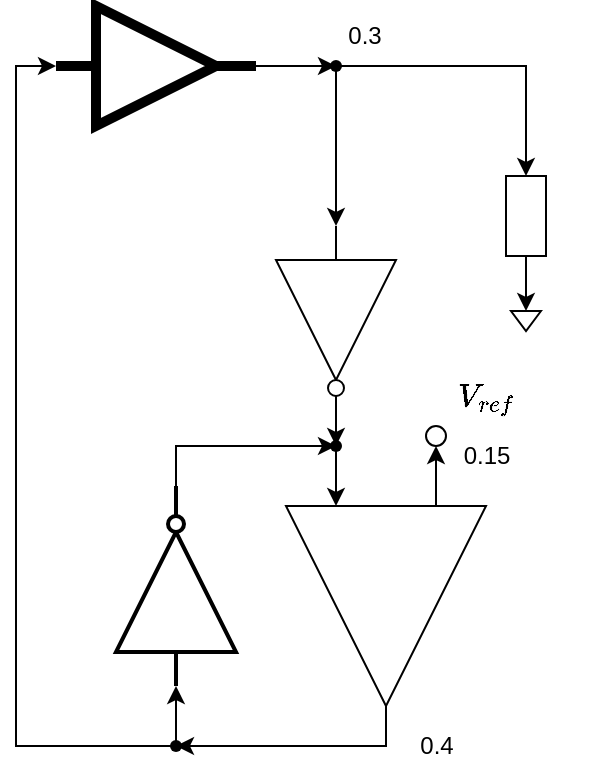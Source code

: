 <mxfile version="24.7.8" pages="2">
  <diagram name="Page-1" id="I0iQrxdnq7cBpMph_ldI">
    <mxGraphModel dx="1434" dy="838" grid="1" gridSize="10" guides="1" tooltips="1" connect="1" arrows="1" fold="1" page="1" pageScale="1" pageWidth="827" pageHeight="1169" math="1" shadow="0">
      <root>
        <mxCell id="0" />
        <mxCell id="1" parent="0" />
        <mxCell id="ogtD8a_fyz2FaRD-qTpf-4" style="edgeStyle=orthogonalEdgeStyle;rounded=0;orthogonalLoop=1;jettySize=auto;html=1;entryX=0;entryY=0.5;entryDx=0;entryDy=0;" edge="1" parent="1" source="ogtD8a_fyz2FaRD-qTpf-5" target="ogtD8a_fyz2FaRD-qTpf-3">
          <mxGeometry relative="1" as="geometry" />
        </mxCell>
        <mxCell id="ogtD8a_fyz2FaRD-qTpf-2" value="" style="verticalLabelPosition=bottom;shadow=0;dashed=0;align=center;html=1;verticalAlign=top;shape=mxgraph.electrical.logic_gates.buffer;fontStyle=0;strokeWidth=5;" vertex="1" parent="1">
          <mxGeometry x="240" y="90" width="100" height="60" as="geometry" />
        </mxCell>
        <mxCell id="ogtD8a_fyz2FaRD-qTpf-28" style="edgeStyle=orthogonalEdgeStyle;rounded=0;orthogonalLoop=1;jettySize=auto;html=1;exitX=1;exitY=0.5;exitDx=0;exitDy=0;entryX=0;entryY=0.5;entryDx=0;entryDy=0;" edge="1" parent="1" source="ogtD8a_fyz2FaRD-qTpf-3" target="ogtD8a_fyz2FaRD-qTpf-27">
          <mxGeometry relative="1" as="geometry" />
        </mxCell>
        <mxCell id="ogtD8a_fyz2FaRD-qTpf-3" value="" style="rounded=0;whiteSpace=wrap;html=1;rotation=90;" vertex="1" parent="1">
          <mxGeometry x="455" y="185" width="40" height="20" as="geometry" />
        </mxCell>
        <mxCell id="ogtD8a_fyz2FaRD-qTpf-6" value="" style="edgeStyle=orthogonalEdgeStyle;rounded=0;orthogonalLoop=1;jettySize=auto;html=1;entryDx=0;entryDy=0;" edge="1" parent="1" source="ogtD8a_fyz2FaRD-qTpf-2" target="ogtD8a_fyz2FaRD-qTpf-5">
          <mxGeometry relative="1" as="geometry">
            <mxPoint x="340" y="120" as="sourcePoint" />
            <mxPoint x="470" y="175" as="targetPoint" />
          </mxGeometry>
        </mxCell>
        <mxCell id="ogtD8a_fyz2FaRD-qTpf-5" value="" style="shape=waypoint;sketch=0;size=6;pointerEvents=1;points=[];fillColor=none;resizable=0;rotatable=0;perimeter=centerPerimeter;snapToPoint=1;" vertex="1" parent="1">
          <mxGeometry x="370" y="110" width="20" height="20" as="geometry" />
        </mxCell>
        <mxCell id="ogtD8a_fyz2FaRD-qTpf-17" style="edgeStyle=orthogonalEdgeStyle;rounded=0;orthogonalLoop=1;jettySize=auto;html=1;exitDx=0;exitDy=0;exitPerimeter=0;entryX=0;entryY=0.75;entryDx=0;entryDy=0;" edge="1" parent="1" source="ogtD8a_fyz2FaRD-qTpf-18" target="ogtD8a_fyz2FaRD-qTpf-16">
          <mxGeometry relative="1" as="geometry" />
        </mxCell>
        <mxCell id="ogtD8a_fyz2FaRD-qTpf-7" value="" style="verticalLabelPosition=bottom;shadow=0;dashed=0;align=center;html=1;verticalAlign=top;shape=mxgraph.electrical.logic_gates.inverter_2;rotation=90;" vertex="1" parent="1">
          <mxGeometry x="330" y="220" width="100" height="60" as="geometry" />
        </mxCell>
        <mxCell id="ogtD8a_fyz2FaRD-qTpf-8" style="edgeStyle=orthogonalEdgeStyle;rounded=0;orthogonalLoop=1;jettySize=auto;html=1;entryX=0;entryY=0.5;entryDx=0;entryDy=0;entryPerimeter=0;" edge="1" parent="1" source="ogtD8a_fyz2FaRD-qTpf-5" target="ogtD8a_fyz2FaRD-qTpf-7">
          <mxGeometry relative="1" as="geometry" />
        </mxCell>
        <mxCell id="ogtD8a_fyz2FaRD-qTpf-9" value="" style="verticalLabelPosition=bottom;shadow=0;dashed=0;align=center;html=1;verticalAlign=top;shape=mxgraph.electrical.logic_gates.inverter_2;rotation=-90;strokeWidth=2;" vertex="1" parent="1">
          <mxGeometry x="250" y="350" width="100" height="60" as="geometry" />
        </mxCell>
        <mxCell id="ogtD8a_fyz2FaRD-qTpf-26" style="edgeStyle=orthogonalEdgeStyle;rounded=0;orthogonalLoop=1;jettySize=auto;html=1;exitX=0;exitY=0.25;exitDx=0;exitDy=0;" edge="1" parent="1" source="ogtD8a_fyz2FaRD-qTpf-16">
          <mxGeometry relative="1" as="geometry">
            <mxPoint x="430" y="310" as="targetPoint" />
          </mxGeometry>
        </mxCell>
        <mxCell id="ogtD8a_fyz2FaRD-qTpf-16" value="" style="triangle;whiteSpace=wrap;html=1;rotation=90;" vertex="1" parent="1">
          <mxGeometry x="355" y="340" width="100" height="100" as="geometry" />
        </mxCell>
        <mxCell id="ogtD8a_fyz2FaRD-qTpf-19" value="" style="edgeStyle=orthogonalEdgeStyle;rounded=0;orthogonalLoop=1;jettySize=auto;html=1;exitX=1;exitY=0.5;exitDx=0;exitDy=0;exitPerimeter=0;entryDx=0;entryDy=0;" edge="1" parent="1" source="ogtD8a_fyz2FaRD-qTpf-7" target="ogtD8a_fyz2FaRD-qTpf-18">
          <mxGeometry relative="1" as="geometry">
            <mxPoint x="380" y="300" as="sourcePoint" />
            <mxPoint x="380" y="340" as="targetPoint" />
          </mxGeometry>
        </mxCell>
        <mxCell id="ogtD8a_fyz2FaRD-qTpf-18" value="" style="shape=waypoint;sketch=0;size=6;pointerEvents=1;points=[];fillColor=none;resizable=0;rotatable=0;perimeter=centerPerimeter;snapToPoint=1;" vertex="1" parent="1">
          <mxGeometry x="370" y="300" width="20" height="20" as="geometry" />
        </mxCell>
        <mxCell id="ogtD8a_fyz2FaRD-qTpf-20" style="edgeStyle=orthogonalEdgeStyle;rounded=0;orthogonalLoop=1;jettySize=auto;html=1;entryX=0.5;entryY=0.75;entryDx=0;entryDy=0;entryPerimeter=0;exitX=1;exitY=0.5;exitDx=0;exitDy=0;exitPerimeter=0;" edge="1" parent="1" source="ogtD8a_fyz2FaRD-qTpf-9" target="ogtD8a_fyz2FaRD-qTpf-18">
          <mxGeometry relative="1" as="geometry">
            <Array as="points">
              <mxPoint x="300" y="310" />
            </Array>
          </mxGeometry>
        </mxCell>
        <mxCell id="ogtD8a_fyz2FaRD-qTpf-21" style="edgeStyle=orthogonalEdgeStyle;rounded=0;orthogonalLoop=1;jettySize=auto;html=1;exitDx=0;exitDy=0;entryX=0;entryY=0.5;entryDx=0;entryDy=0;entryPerimeter=0;" edge="1" parent="1" source="ogtD8a_fyz2FaRD-qTpf-23" target="ogtD8a_fyz2FaRD-qTpf-9">
          <mxGeometry relative="1" as="geometry" />
        </mxCell>
        <mxCell id="ogtD8a_fyz2FaRD-qTpf-24" value="" style="edgeStyle=orthogonalEdgeStyle;rounded=0;orthogonalLoop=1;jettySize=auto;html=1;exitX=1;exitY=0.5;exitDx=0;exitDy=0;entryDx=0;entryDy=0;entryPerimeter=0;" edge="1" parent="1" source="ogtD8a_fyz2FaRD-qTpf-16" target="ogtD8a_fyz2FaRD-qTpf-23">
          <mxGeometry relative="1" as="geometry">
            <mxPoint x="405" y="440" as="sourcePoint" />
            <mxPoint x="300" y="430" as="targetPoint" />
            <Array as="points">
              <mxPoint x="405" y="460" />
            </Array>
          </mxGeometry>
        </mxCell>
        <mxCell id="ogtD8a_fyz2FaRD-qTpf-23" value="" style="shape=waypoint;sketch=0;size=6;pointerEvents=1;points=[];fillColor=none;resizable=0;rotatable=0;perimeter=centerPerimeter;snapToPoint=1;" vertex="1" parent="1">
          <mxGeometry x="290" y="450" width="20" height="20" as="geometry" />
        </mxCell>
        <mxCell id="ogtD8a_fyz2FaRD-qTpf-25" style="edgeStyle=orthogonalEdgeStyle;rounded=0;orthogonalLoop=1;jettySize=auto;html=1;entryX=0;entryY=0.5;entryDx=0;entryDy=0;entryPerimeter=0;" edge="1" parent="1" source="ogtD8a_fyz2FaRD-qTpf-23" target="ogtD8a_fyz2FaRD-qTpf-2">
          <mxGeometry relative="1" as="geometry">
            <Array as="points">
              <mxPoint x="220" y="460" />
              <mxPoint x="220" y="120" />
            </Array>
          </mxGeometry>
        </mxCell>
        <mxCell id="ogtD8a_fyz2FaRD-qTpf-27" value="" style="triangle;whiteSpace=wrap;html=1;rotation=90;" vertex="1" parent="1">
          <mxGeometry x="470" y="240" width="10" height="15" as="geometry" />
        </mxCell>
        <mxCell id="ogtD8a_fyz2FaRD-qTpf-29" value="" style="ellipse;whiteSpace=wrap;html=1;" vertex="1" parent="1">
          <mxGeometry x="425" y="300" width="10" height="10" as="geometry" />
        </mxCell>
        <mxCell id="ogtD8a_fyz2FaRD-qTpf-30" value="$$V_{ref}$$" style="text;html=1;align=center;verticalAlign=middle;resizable=0;points=[];autosize=1;strokeColor=none;fillColor=none;connectable=0;allowArrows=0;fontFamily=Times New Roman;fontSize=16;" vertex="1" parent="1">
          <mxGeometry x="400" y="270" width="110" height="30" as="geometry" />
        </mxCell>
        <mxCell id="ogtD8a_fyz2FaRD-qTpf-31" value="0.3" style="text;html=1;align=center;verticalAlign=middle;resizable=0;points=[];autosize=1;strokeColor=none;fillColor=none;" vertex="1" parent="1">
          <mxGeometry x="374" y="90" width="40" height="30" as="geometry" />
        </mxCell>
        <mxCell id="ogtD8a_fyz2FaRD-qTpf-32" value="0.15" style="text;html=1;align=center;verticalAlign=middle;resizable=0;points=[];autosize=1;strokeColor=none;fillColor=none;" vertex="1" parent="1">
          <mxGeometry x="430" y="300" width="50" height="30" as="geometry" />
        </mxCell>
        <mxCell id="ogtD8a_fyz2FaRD-qTpf-33" value="0.4" style="text;html=1;align=center;verticalAlign=middle;resizable=0;points=[];autosize=1;strokeColor=none;fillColor=none;" vertex="1" parent="1">
          <mxGeometry x="410" y="445" width="40" height="30" as="geometry" />
        </mxCell>
      </root>
    </mxGraphModel>
  </diagram>
  <diagram id="SNlHv7vj8CSpT5TMAKrm" name="Page-2">
    <mxGraphModel dx="1930" dy="645" grid="1" gridSize="10" guides="1" tooltips="1" connect="1" arrows="1" fold="1" page="1" pageScale="1" pageWidth="827" pageHeight="1169" math="1" shadow="0">
      <root>
        <mxCell id="0" />
        <mxCell id="1" parent="0" />
        <mxCell id="9BXL7CJphUKDqhxiHeK1-219" value="" style="rounded=0;whiteSpace=wrap;html=1;fillColor=none;dashed=1;dashPattern=1 4;connectable=0;allowArrows=0;strokeWidth=2;strokeColor=#9673a6;" vertex="1" parent="1">
          <mxGeometry x="-400" y="60" width="450" height="460" as="geometry" />
        </mxCell>
        <mxCell id="9BXL7CJphUKDqhxiHeK1-20" style="edgeStyle=orthogonalEdgeStyle;rounded=0;orthogonalLoop=1;jettySize=auto;html=1;exitX=1;exitY=0.5;exitDx=0;exitDy=0;exitPerimeter=0;endArrow=none;endFill=0;startArrow=none;startFill=0;" edge="1" parent="1" source="9BXL7CJphUKDqhxiHeK1-1">
          <mxGeometry relative="1" as="geometry">
            <mxPoint x="490" y="430" as="targetPoint" />
          </mxGeometry>
        </mxCell>
        <mxCell id="9BXL7CJphUKDqhxiHeK1-1" value="" style="verticalLabelPosition=bottom;shadow=0;dashed=0;align=center;html=1;verticalAlign=top;shape=mxgraph.electrical.transistors.nmos_bulk;pointerEvents=1;" vertex="1" parent="1">
          <mxGeometry x="400" y="380" width="60" height="100" as="geometry" />
        </mxCell>
        <mxCell id="9BXL7CJphUKDqhxiHeK1-2" value="" style="verticalLabelPosition=bottom;shadow=0;dashed=0;align=center;html=1;verticalAlign=top;shape=mxgraph.electrical.transistors.nmos_bulk;pointerEvents=1;flipH=1;" vertex="1" parent="1">
          <mxGeometry x="260" y="380" width="60" height="100" as="geometry" />
        </mxCell>
        <mxCell id="9BXL7CJphUKDqhxiHeK1-19" style="edgeStyle=orthogonalEdgeStyle;rounded=0;orthogonalLoop=1;jettySize=auto;html=1;exitDx=0;exitDy=0;exitPerimeter=0;endArrow=none;endFill=0;startArrow=none;startFill=0;" edge="1" parent="1" source="9BXL7CJphUKDqhxiHeK1-21">
          <mxGeometry relative="1" as="geometry">
            <mxPoint x="490" y="480" as="targetPoint" />
          </mxGeometry>
        </mxCell>
        <mxCell id="9BXL7CJphUKDqhxiHeK1-3" value="" style="verticalLabelPosition=bottom;shadow=0;dashed=0;align=center;html=1;verticalAlign=top;shape=mxgraph.electrical.transistors.nmos_bulk;pointerEvents=1;" vertex="1" parent="1">
          <mxGeometry x="400" y="280" width="60" height="100" as="geometry" />
        </mxCell>
        <mxCell id="9BXL7CJphUKDqhxiHeK1-4" value="" style="verticalLabelPosition=bottom;shadow=0;dashed=0;align=center;html=1;verticalAlign=top;shape=mxgraph.electrical.transistors.nmos_bulk;pointerEvents=1;flipH=1;" vertex="1" parent="1">
          <mxGeometry x="260" y="280" width="60" height="100" as="geometry" />
        </mxCell>
        <mxCell id="9BXL7CJphUKDqhxiHeK1-5" style="edgeStyle=orthogonalEdgeStyle;rounded=0;orthogonalLoop=1;jettySize=auto;html=1;exitX=1;exitY=0;exitDx=0;exitDy=0;exitPerimeter=0;entryX=1;entryY=1;entryDx=0;entryDy=0;entryPerimeter=0;endArrow=none;endFill=0;startArrow=none;startFill=0;" edge="1" parent="1" source="9BXL7CJphUKDqhxiHeK1-2" target="9BXL7CJphUKDqhxiHeK1-4">
          <mxGeometry relative="1" as="geometry" />
        </mxCell>
        <mxCell id="9BXL7CJphUKDqhxiHeK1-6" style="edgeStyle=orthogonalEdgeStyle;rounded=0;orthogonalLoop=1;jettySize=auto;html=1;exitX=1;exitY=0;exitDx=0;exitDy=0;exitPerimeter=0;entryX=1;entryY=1;entryDx=0;entryDy=0;entryPerimeter=0;endArrow=none;endFill=0;startArrow=none;startFill=0;" edge="1" parent="1" source="9BXL7CJphUKDqhxiHeK1-1" target="9BXL7CJphUKDqhxiHeK1-3">
          <mxGeometry relative="1" as="geometry" />
        </mxCell>
        <mxCell id="9BXL7CJphUKDqhxiHeK1-8" value="" style="verticalLabelPosition=bottom;shadow=0;dashed=0;align=center;html=1;verticalAlign=top;shape=mxgraph.electrical.transistors.pmos_bulk;pointerEvents=1;" vertex="1" parent="1">
          <mxGeometry x="400" y="180" width="60" height="100" as="geometry" />
        </mxCell>
        <mxCell id="9BXL7CJphUKDqhxiHeK1-9" value="" style="verticalLabelPosition=bottom;shadow=0;dashed=0;align=center;html=1;verticalAlign=top;shape=mxgraph.electrical.transistors.pmos_bulk;pointerEvents=1;" vertex="1" parent="1">
          <mxGeometry x="400" y="80" width="60" height="100" as="geometry" />
        </mxCell>
        <mxCell id="9BXL7CJphUKDqhxiHeK1-64" style="edgeStyle=orthogonalEdgeStyle;rounded=0;orthogonalLoop=1;jettySize=auto;html=1;exitX=1;exitY=0.5;exitDx=0;exitDy=0;exitPerimeter=0;endArrow=none;endFill=0;startArrow=none;startFill=0;" edge="1" parent="1" source="9BXL7CJphUKDqhxiHeK1-10">
          <mxGeometry relative="1" as="geometry">
            <mxPoint x="230" y="330" as="targetPoint" />
          </mxGeometry>
        </mxCell>
        <mxCell id="9BXL7CJphUKDqhxiHeK1-87" style="edgeStyle=orthogonalEdgeStyle;rounded=0;orthogonalLoop=1;jettySize=auto;html=1;endArrow=none;endFill=0;startArrow=none;startFill=0;" edge="1" parent="1" source="9BXL7CJphUKDqhxiHeK1-10" target="9BXL7CJphUKDqhxiHeK1-84">
          <mxGeometry relative="1" as="geometry" />
        </mxCell>
        <mxCell id="9BXL7CJphUKDqhxiHeK1-10" value="" style="verticalLabelPosition=bottom;shadow=0;dashed=0;align=center;html=1;verticalAlign=top;shape=mxgraph.electrical.transistors.pmos_bulk;pointerEvents=1;flipH=1;" vertex="1" parent="1">
          <mxGeometry x="260" y="180" width="60" height="100" as="geometry" />
        </mxCell>
        <mxCell id="9BXL7CJphUKDqhxiHeK1-11" value="" style="verticalLabelPosition=bottom;shadow=0;dashed=0;align=center;html=1;verticalAlign=top;shape=mxgraph.electrical.transistors.pmos_bulk;pointerEvents=1;flipH=1;" vertex="1" parent="1">
          <mxGeometry x="260" y="80" width="60" height="100" as="geometry" />
        </mxCell>
        <mxCell id="9BXL7CJphUKDqhxiHeK1-12" style="edgeStyle=orthogonalEdgeStyle;rounded=0;orthogonalLoop=1;jettySize=auto;html=1;exitX=1;exitY=1;exitDx=0;exitDy=0;exitPerimeter=0;entryX=1;entryY=0;entryDx=0;entryDy=0;entryPerimeter=0;endArrow=none;endFill=0;startArrow=none;startFill=0;" edge="1" parent="1" source="9BXL7CJphUKDqhxiHeK1-8" target="9BXL7CJphUKDqhxiHeK1-3">
          <mxGeometry relative="1" as="geometry" />
        </mxCell>
        <mxCell id="9BXL7CJphUKDqhxiHeK1-13" style="edgeStyle=orthogonalEdgeStyle;rounded=0;orthogonalLoop=1;jettySize=auto;html=1;exitX=1;exitY=1;exitDx=0;exitDy=0;exitPerimeter=0;entryX=1;entryY=0;entryDx=0;entryDy=0;entryPerimeter=0;endArrow=none;endFill=0;startArrow=none;startFill=0;" edge="1" parent="1" source="9BXL7CJphUKDqhxiHeK1-10" target="9BXL7CJphUKDqhxiHeK1-4">
          <mxGeometry relative="1" as="geometry" />
        </mxCell>
        <mxCell id="9BXL7CJphUKDqhxiHeK1-14" style="edgeStyle=orthogonalEdgeStyle;rounded=0;orthogonalLoop=1;jettySize=auto;html=1;exitX=1;exitY=1;exitDx=0;exitDy=0;exitPerimeter=0;entryX=1;entryY=0;entryDx=0;entryDy=0;entryPerimeter=0;endArrow=none;endFill=0;startArrow=none;startFill=0;" edge="1" parent="1" source="9BXL7CJphUKDqhxiHeK1-11" target="9BXL7CJphUKDqhxiHeK1-10">
          <mxGeometry relative="1" as="geometry" />
        </mxCell>
        <mxCell id="9BXL7CJphUKDqhxiHeK1-15" style="edgeStyle=orthogonalEdgeStyle;rounded=0;orthogonalLoop=1;jettySize=auto;html=1;exitX=1;exitY=1;exitDx=0;exitDy=0;exitPerimeter=0;entryX=1;entryY=0;entryDx=0;entryDy=0;entryPerimeter=0;endArrow=none;endFill=0;startArrow=none;startFill=0;" edge="1" parent="1" source="9BXL7CJphUKDqhxiHeK1-9" target="9BXL7CJphUKDqhxiHeK1-8">
          <mxGeometry relative="1" as="geometry" />
        </mxCell>
        <mxCell id="9BXL7CJphUKDqhxiHeK1-17" value="" style="shape=waypoint;sketch=0;size=6;pointerEvents=1;points=[];fillColor=none;resizable=0;rotatable=0;perimeter=centerPerimeter;snapToPoint=1;" vertex="1" parent="1">
          <mxGeometry x="330" y="420" width="20" height="20" as="geometry" />
        </mxCell>
        <mxCell id="9BXL7CJphUKDqhxiHeK1-18" style="edgeStyle=orthogonalEdgeStyle;rounded=0;orthogonalLoop=1;jettySize=auto;html=1;entryX=0;entryY=0.5;entryDx=0;entryDy=0;entryPerimeter=0;endArrow=none;endFill=0;startArrow=none;startFill=0;" edge="1" parent="1" source="9BXL7CJphUKDqhxiHeK1-17" target="9BXL7CJphUKDqhxiHeK1-1">
          <mxGeometry relative="1" as="geometry" />
        </mxCell>
        <mxCell id="9BXL7CJphUKDqhxiHeK1-22" value="" style="edgeStyle=orthogonalEdgeStyle;rounded=0;orthogonalLoop=1;jettySize=auto;html=1;exitDx=0;exitDy=0;exitPerimeter=0;endArrow=none;endFill=0;startArrow=none;startFill=0;" edge="1" parent="1" source="9BXL7CJphUKDqhxiHeK1-67" target="9BXL7CJphUKDqhxiHeK1-21">
          <mxGeometry relative="1" as="geometry">
            <mxPoint x="490" y="480" as="targetPoint" />
            <mxPoint x="460" y="330" as="sourcePoint" />
          </mxGeometry>
        </mxCell>
        <mxCell id="9BXL7CJphUKDqhxiHeK1-21" value="" style="shape=waypoint;sketch=0;size=6;pointerEvents=1;points=[];fillColor=none;resizable=0;rotatable=0;perimeter=centerPerimeter;snapToPoint=1;" vertex="1" parent="1">
          <mxGeometry x="480" y="420" width="20" height="20" as="geometry" />
        </mxCell>
        <mxCell id="9BXL7CJphUKDqhxiHeK1-23" style="edgeStyle=orthogonalEdgeStyle;rounded=0;orthogonalLoop=1;jettySize=auto;html=1;exitDx=0;exitDy=0;exitPerimeter=0;entryX=1;entryY=0.5;entryDx=0;entryDy=0;entryPerimeter=0;endArrow=none;endFill=0;startArrow=none;startFill=0;" edge="1" parent="1" source="9BXL7CJphUKDqhxiHeK1-65" target="9BXL7CJphUKDqhxiHeK1-4">
          <mxGeometry relative="1" as="geometry">
            <Array as="points">
              <mxPoint x="230" y="330" />
            </Array>
          </mxGeometry>
        </mxCell>
        <mxCell id="9BXL7CJphUKDqhxiHeK1-25" style="edgeStyle=orthogonalEdgeStyle;rounded=0;orthogonalLoop=1;jettySize=auto;html=1;endArrow=none;endFill=0;startArrow=none;startFill=0;" edge="1" parent="1" source="9BXL7CJphUKDqhxiHeK1-24">
          <mxGeometry relative="1" as="geometry">
            <mxPoint x="230" y="480" as="targetPoint" />
          </mxGeometry>
        </mxCell>
        <mxCell id="9BXL7CJphUKDqhxiHeK1-24" value="" style="shape=waypoint;sketch=0;size=6;pointerEvents=1;points=[];fillColor=none;resizable=0;rotatable=0;perimeter=centerPerimeter;snapToPoint=1;" vertex="1" parent="1">
          <mxGeometry x="220" y="420" width="20" height="20" as="geometry" />
        </mxCell>
        <mxCell id="9BXL7CJphUKDqhxiHeK1-26" value="" style="shape=waypoint;sketch=0;size=6;pointerEvents=1;points=[];fillColor=none;resizable=0;rotatable=0;perimeter=centerPerimeter;snapToPoint=1;" vertex="1" parent="1">
          <mxGeometry x="250" y="370" width="20" height="20" as="geometry" />
        </mxCell>
        <mxCell id="9BXL7CJphUKDqhxiHeK1-27" value="" style="shape=waypoint;sketch=0;size=6;pointerEvents=1;points=[];fillColor=none;resizable=0;rotatable=0;perimeter=centerPerimeter;snapToPoint=1;" vertex="1" parent="1">
          <mxGeometry x="450" y="370" width="20" height="20" as="geometry" />
        </mxCell>
        <mxCell id="9BXL7CJphUKDqhxiHeK1-28" value="" style="verticalLabelPosition=bottom;shadow=0;dashed=0;align=center;html=1;verticalAlign=top;shape=mxgraph.electrical.transistors.pmos_bulk;pointerEvents=1;" vertex="1" parent="1">
          <mxGeometry x="110" y="280" width="60" height="100" as="geometry" />
        </mxCell>
        <mxCell id="9BXL7CJphUKDqhxiHeK1-57" style="rounded=0;orthogonalLoop=1;jettySize=auto;html=1;entryX=1;entryY=0.5;entryDx=0;entryDy=0;endArrow=none;endFill=0;startArrow=none;startFill=0;" edge="1" parent="1" source="9BXL7CJphUKDqhxiHeK1-29" target="9BXL7CJphUKDqhxiHeK1-53">
          <mxGeometry relative="1" as="geometry" />
        </mxCell>
        <mxCell id="9BXL7CJphUKDqhxiHeK1-81" style="edgeStyle=orthogonalEdgeStyle;rounded=0;orthogonalLoop=1;jettySize=auto;html=1;exitX=1;exitY=0;exitDx=0;exitDy=0;exitPerimeter=0;endArrow=none;endFill=0;startArrow=none;startFill=0;" edge="1" parent="1" source="9BXL7CJphUKDqhxiHeK1-29" target="9BXL7CJphUKDqhxiHeK1-78">
          <mxGeometry relative="1" as="geometry">
            <mxPoint x="460" y="80" as="targetPoint" />
            <Array as="points">
              <mxPoint x="550" y="73" />
            </Array>
          </mxGeometry>
        </mxCell>
        <mxCell id="9BXL7CJphUKDqhxiHeK1-29" value="" style="verticalLabelPosition=bottom;shadow=0;dashed=0;align=center;html=1;verticalAlign=top;shape=mxgraph.electrical.transistors.pmos_bulk;pointerEvents=1;flipH=1;" vertex="1" parent="1">
          <mxGeometry x="550" y="280" width="60" height="100" as="geometry" />
        </mxCell>
        <mxCell id="9BXL7CJphUKDqhxiHeK1-30" style="edgeStyle=orthogonalEdgeStyle;rounded=0;orthogonalLoop=1;jettySize=auto;html=1;exitX=1;exitY=1;exitDx=0;exitDy=0;exitPerimeter=0;entryX=0.792;entryY=0.433;entryDx=0;entryDy=0;entryPerimeter=0;endArrow=none;endFill=0;startArrow=none;startFill=0;" edge="1" parent="1" source="9BXL7CJphUKDqhxiHeK1-29" target="9BXL7CJphUKDqhxiHeK1-27">
          <mxGeometry relative="1" as="geometry">
            <Array as="points">
              <mxPoint x="550" y="380" />
            </Array>
          </mxGeometry>
        </mxCell>
        <mxCell id="9BXL7CJphUKDqhxiHeK1-31" style="edgeStyle=orthogonalEdgeStyle;rounded=0;orthogonalLoop=1;jettySize=auto;html=1;exitX=1;exitY=1;exitDx=0;exitDy=0;exitPerimeter=0;entryX=0.75;entryY=0.433;entryDx=0;entryDy=0;entryPerimeter=0;endArrow=none;endFill=0;startArrow=none;startFill=0;" edge="1" parent="1" source="9BXL7CJphUKDqhxiHeK1-28" target="9BXL7CJphUKDqhxiHeK1-26">
          <mxGeometry relative="1" as="geometry">
            <Array as="points">
              <mxPoint x="170" y="380" />
            </Array>
          </mxGeometry>
        </mxCell>
        <mxCell id="9BXL7CJphUKDqhxiHeK1-32" value="" style="verticalLabelPosition=bottom;shadow=0;dashed=0;align=center;html=1;verticalAlign=top;shape=mxgraph.electrical.transistors.pmos_bulk;pointerEvents=1;flipH=1;" vertex="1" parent="1">
          <mxGeometry x="-340" y="277.14" width="60" height="100" as="geometry" />
        </mxCell>
        <mxCell id="9BXL7CJphUKDqhxiHeK1-33" value="" style="verticalLabelPosition=bottom;shadow=0;dashed=0;align=center;html=1;verticalAlign=top;shape=mxgraph.electrical.transistors.pmos_bulk;pointerEvents=1;flipH=0;" vertex="1" parent="1">
          <mxGeometry x="-260" y="277.14" width="60" height="100" as="geometry" />
        </mxCell>
        <mxCell id="9BXL7CJphUKDqhxiHeK1-34" style="edgeStyle=orthogonalEdgeStyle;rounded=0;orthogonalLoop=1;jettySize=auto;html=1;exitX=0;exitY=0.5;exitDx=0;exitDy=0;exitPerimeter=0;entryX=0;entryY=0.5;entryDx=0;entryDy=0;entryPerimeter=0;endArrow=none;endFill=0;startArrow=none;startFill=0;" edge="1" parent="1" source="9BXL7CJphUKDqhxiHeK1-32" target="9BXL7CJphUKDqhxiHeK1-33">
          <mxGeometry relative="1" as="geometry" />
        </mxCell>
        <mxCell id="9BXL7CJphUKDqhxiHeK1-35" value="" style="shape=waypoint;sketch=0;size=6;pointerEvents=1;points=[];fillColor=none;resizable=0;rotatable=0;perimeter=centerPerimeter;snapToPoint=1;" vertex="1" parent="1">
          <mxGeometry x="-280" y="317.14" width="20" height="20" as="geometry" />
        </mxCell>
        <mxCell id="9BXL7CJphUKDqhxiHeK1-45" style="edgeStyle=orthogonalEdgeStyle;rounded=0;orthogonalLoop=1;jettySize=auto;html=1;entryX=0.5;entryY=0;entryDx=0;entryDy=0;endArrow=none;endFill=0;startArrow=none;startFill=0;" edge="1" parent="1" source="9BXL7CJphUKDqhxiHeK1-37" target="9BXL7CJphUKDqhxiHeK1-43">
          <mxGeometry relative="1" as="geometry" />
        </mxCell>
        <mxCell id="9BXL7CJphUKDqhxiHeK1-37" value="" style="shape=waypoint;sketch=0;size=6;pointerEvents=1;points=[];fillColor=none;resizable=0;rotatable=0;perimeter=centerPerimeter;snapToPoint=1;" vertex="1" parent="1">
          <mxGeometry x="-280" y="385.14" width="20" height="20" as="geometry" />
        </mxCell>
        <mxCell id="9BXL7CJphUKDqhxiHeK1-39" style="edgeStyle=orthogonalEdgeStyle;rounded=0;orthogonalLoop=1;jettySize=auto;html=1;exitX=1;exitY=1;exitDx=0;exitDy=0;exitPerimeter=0;entryX=0.317;entryY=0.433;entryDx=0;entryDy=0;entryPerimeter=0;endArrow=none;endFill=0;startArrow=none;startFill=0;" edge="1" parent="1" source="9BXL7CJphUKDqhxiHeK1-32" target="9BXL7CJphUKDqhxiHeK1-37">
          <mxGeometry relative="1" as="geometry" />
        </mxCell>
        <mxCell id="9BXL7CJphUKDqhxiHeK1-40" style="edgeStyle=orthogonalEdgeStyle;rounded=0;orthogonalLoop=1;jettySize=auto;html=1;exitX=1;exitY=1;exitDx=0;exitDy=0;exitPerimeter=0;entryX=1.067;entryY=0.308;entryDx=0;entryDy=0;entryPerimeter=0;endArrow=none;endFill=0;startArrow=none;startFill=0;" edge="1" parent="1" source="9BXL7CJphUKDqhxiHeK1-33" target="9BXL7CJphUKDqhxiHeK1-37">
          <mxGeometry relative="1" as="geometry">
            <Array as="points">
              <mxPoint x="-200" y="395" />
              <mxPoint x="-270" y="395" />
            </Array>
          </mxGeometry>
        </mxCell>
        <mxCell id="9BXL7CJphUKDqhxiHeK1-41" style="edgeStyle=orthogonalEdgeStyle;rounded=0;orthogonalLoop=1;jettySize=auto;html=1;entryX=0.65;entryY=0.892;entryDx=0;entryDy=0;entryPerimeter=0;endArrow=none;endFill=0;startArrow=none;startFill=0;" edge="1" parent="1" source="9BXL7CJphUKDqhxiHeK1-37" target="9BXL7CJphUKDqhxiHeK1-35">
          <mxGeometry relative="1" as="geometry" />
        </mxCell>
        <mxCell id="9BXL7CJphUKDqhxiHeK1-46" style="edgeStyle=orthogonalEdgeStyle;rounded=0;orthogonalLoop=1;jettySize=auto;html=1;exitX=0.5;exitY=1;exitDx=0;exitDy=0;endArrow=none;endFill=0;startArrow=none;startFill=0;" edge="1" parent="1" source="9BXL7CJphUKDqhxiHeK1-43">
          <mxGeometry relative="1" as="geometry">
            <mxPoint x="-269.667" y="480" as="targetPoint" />
          </mxGeometry>
        </mxCell>
        <mxCell id="9BXL7CJphUKDqhxiHeK1-47" value="" style="shape=waypoint;sketch=0;size=6;pointerEvents=1;points=[];fillColor=none;resizable=0;rotatable=0;perimeter=centerPerimeter;snapToPoint=1;" vertex="1" parent="1">
          <mxGeometry x="-210" y="385.14" width="20" height="20" as="geometry" />
        </mxCell>
        <mxCell id="9BXL7CJphUKDqhxiHeK1-56" style="edgeStyle=orthogonalEdgeStyle;rounded=0;orthogonalLoop=1;jettySize=auto;html=1;endArrow=none;endFill=0;startArrow=none;startFill=0;" edge="1" parent="1" source="9BXL7CJphUKDqhxiHeK1-52">
          <mxGeometry relative="1" as="geometry">
            <mxPoint x="180" y="330" as="targetPoint" />
          </mxGeometry>
        </mxCell>
        <mxCell id="9BXL7CJphUKDqhxiHeK1-52" value="" style="ellipse;whiteSpace=wrap;html=1;aspect=fixed;" vertex="1" parent="1">
          <mxGeometry x="190" y="325" width="10" height="10" as="geometry" />
        </mxCell>
        <mxCell id="9BXL7CJphUKDqhxiHeK1-53" value="" style="ellipse;whiteSpace=wrap;html=1;aspect=fixed;" vertex="1" parent="1">
          <mxGeometry x="520" y="325" width="10" height="10" as="geometry" />
        </mxCell>
        <mxCell id="9BXL7CJphUKDqhxiHeK1-60" value="" style="shape=waypoint;sketch=0;size=6;pointerEvents=1;points=[];fillColor=none;resizable=0;rotatable=0;perimeter=centerPerimeter;snapToPoint=1;" vertex="1" parent="1">
          <mxGeometry x="250" y="470" width="20" height="20" as="geometry" />
        </mxCell>
        <mxCell id="9BXL7CJphUKDqhxiHeK1-61" value="" style="shape=waypoint;sketch=0;size=6;pointerEvents=1;points=[];fillColor=none;resizable=0;rotatable=0;perimeter=centerPerimeter;snapToPoint=1;" vertex="1" parent="1">
          <mxGeometry x="450" y="470" width="20" height="20" as="geometry" />
        </mxCell>
        <mxCell id="9BXL7CJphUKDqhxiHeK1-100" style="edgeStyle=orthogonalEdgeStyle;rounded=0;orthogonalLoop=1;jettySize=auto;html=1;endArrow=none;endFill=0;startArrow=none;startFill=0;" edge="1" parent="1" source="9BXL7CJphUKDqhxiHeK1-62" target="9BXL7CJphUKDqhxiHeK1-60">
          <mxGeometry relative="1" as="geometry" />
        </mxCell>
        <mxCell id="9BXL7CJphUKDqhxiHeK1-62" value="" style="shape=waypoint;sketch=0;size=6;pointerEvents=1;points=[];fillColor=none;resizable=0;rotatable=0;perimeter=centerPerimeter;snapToPoint=1;" vertex="1" parent="1">
          <mxGeometry x="220" y="470" width="20" height="20" as="geometry" />
        </mxCell>
        <mxCell id="9BXL7CJphUKDqhxiHeK1-99" style="edgeStyle=orthogonalEdgeStyle;rounded=0;orthogonalLoop=1;jettySize=auto;html=1;endArrow=none;endFill=0;startArrow=none;startFill=0;" edge="1" parent="1" target="9BXL7CJphUKDqhxiHeK1-62">
          <mxGeometry relative="1" as="geometry">
            <mxPoint x="-270" y="480" as="sourcePoint" />
          </mxGeometry>
        </mxCell>
        <mxCell id="9BXL7CJphUKDqhxiHeK1-66" value="" style="edgeStyle=orthogonalEdgeStyle;rounded=0;orthogonalLoop=1;jettySize=auto;html=1;exitX=1;exitY=0.5;exitDx=0;exitDy=0;exitPerimeter=0;entryDx=0;entryDy=0;entryPerimeter=0;endArrow=none;endFill=0;startArrow=none;startFill=0;" edge="1" parent="1" source="9BXL7CJphUKDqhxiHeK1-2" target="9BXL7CJphUKDqhxiHeK1-65">
          <mxGeometry relative="1" as="geometry">
            <mxPoint x="260" y="430" as="sourcePoint" />
            <mxPoint x="260" y="330" as="targetPoint" />
            <Array as="points">
              <mxPoint x="230" y="430" />
            </Array>
          </mxGeometry>
        </mxCell>
        <mxCell id="9BXL7CJphUKDqhxiHeK1-65" value="" style="shape=waypoint;sketch=0;size=6;pointerEvents=1;points=[];fillColor=none;resizable=0;rotatable=0;perimeter=centerPerimeter;snapToPoint=1;" vertex="1" parent="1">
          <mxGeometry x="220" y="320" width="20" height="20" as="geometry" />
        </mxCell>
        <mxCell id="9BXL7CJphUKDqhxiHeK1-68" value="" style="edgeStyle=orthogonalEdgeStyle;rounded=0;orthogonalLoop=1;jettySize=auto;html=1;exitX=1;exitY=0.5;exitDx=0;exitDy=0;exitPerimeter=0;endArrow=none;endFill=0;startArrow=none;startFill=0;" edge="1" parent="1" source="9BXL7CJphUKDqhxiHeK1-3" target="9BXL7CJphUKDqhxiHeK1-67">
          <mxGeometry relative="1" as="geometry">
            <mxPoint x="490" y="430" as="targetPoint" />
            <mxPoint x="460" y="330" as="sourcePoint" />
          </mxGeometry>
        </mxCell>
        <mxCell id="9BXL7CJphUKDqhxiHeK1-67" value="" style="shape=waypoint;sketch=0;size=6;pointerEvents=1;points=[];fillColor=none;resizable=0;rotatable=0;perimeter=centerPerimeter;snapToPoint=1;" vertex="1" parent="1">
          <mxGeometry x="480" y="320" width="20" height="20" as="geometry" />
        </mxCell>
        <mxCell id="9BXL7CJphUKDqhxiHeK1-69" style="edgeStyle=orthogonalEdgeStyle;rounded=0;orthogonalLoop=1;jettySize=auto;html=1;exitX=1;exitY=0.5;exitDx=0;exitDy=0;exitPerimeter=0;entryX=0.15;entryY=0.65;entryDx=0;entryDy=0;entryPerimeter=0;endArrow=none;endFill=0;startArrow=none;startFill=0;" edge="1" parent="1" source="9BXL7CJphUKDqhxiHeK1-8" target="9BXL7CJphUKDqhxiHeK1-67">
          <mxGeometry relative="1" as="geometry" />
        </mxCell>
        <mxCell id="9BXL7CJphUKDqhxiHeK1-70" value="" style="shape=waypoint;sketch=0;size=6;pointerEvents=1;points=[];fillColor=none;resizable=0;rotatable=0;perimeter=centerPerimeter;snapToPoint=1;" vertex="1" parent="1">
          <mxGeometry x="480" y="220" width="20" height="20" as="geometry" />
        </mxCell>
        <mxCell id="9BXL7CJphUKDqhxiHeK1-71" style="edgeStyle=orthogonalEdgeStyle;rounded=0;orthogonalLoop=1;jettySize=auto;html=1;entryX=0.217;entryY=0.183;entryDx=0;entryDy=0;entryPerimeter=0;endArrow=none;endFill=0;startArrow=none;startFill=0;" edge="1" parent="1" source="9BXL7CJphUKDqhxiHeK1-9" target="9BXL7CJphUKDqhxiHeK1-70">
          <mxGeometry relative="1" as="geometry" />
        </mxCell>
        <mxCell id="9BXL7CJphUKDqhxiHeK1-72" value="" style="shape=waypoint;sketch=0;size=6;pointerEvents=1;points=[];fillColor=none;resizable=0;rotatable=0;perimeter=centerPerimeter;snapToPoint=1;" vertex="1" parent="1">
          <mxGeometry x="220" y="220" width="20" height="20" as="geometry" />
        </mxCell>
        <mxCell id="9BXL7CJphUKDqhxiHeK1-73" style="edgeStyle=orthogonalEdgeStyle;rounded=0;orthogonalLoop=1;jettySize=auto;html=1;exitX=1;exitY=0.5;exitDx=0;exitDy=0;exitPerimeter=0;entryX=0.65;entryY=0.217;entryDx=0;entryDy=0;entryPerimeter=0;endArrow=none;endFill=0;startArrow=none;startFill=0;" edge="1" parent="1" source="9BXL7CJphUKDqhxiHeK1-11" target="9BXL7CJphUKDqhxiHeK1-72">
          <mxGeometry relative="1" as="geometry" />
        </mxCell>
        <mxCell id="9BXL7CJphUKDqhxiHeK1-74" value="" style="shape=waypoint;sketch=0;size=6;pointerEvents=1;points=[];fillColor=none;resizable=0;rotatable=0;perimeter=centerPerimeter;snapToPoint=1;" vertex="1" parent="1">
          <mxGeometry x="250" y="62.86" width="20" height="20" as="geometry" />
        </mxCell>
        <mxCell id="9BXL7CJphUKDqhxiHeK1-78" value="" style="shape=waypoint;sketch=0;size=6;pointerEvents=1;points=[];fillColor=none;resizable=0;rotatable=0;perimeter=centerPerimeter;snapToPoint=1;" vertex="1" parent="1">
          <mxGeometry x="450" y="62.86" width="20" height="20" as="geometry" />
        </mxCell>
        <mxCell id="9BXL7CJphUKDqhxiHeK1-79" style="edgeStyle=orthogonalEdgeStyle;rounded=0;orthogonalLoop=1;jettySize=auto;html=1;entryX=1;entryY=0;entryDx=0;entryDy=0;entryPerimeter=0;endArrow=none;endFill=0;startArrow=none;startFill=0;" edge="1" parent="1" source="9BXL7CJphUKDqhxiHeK1-74" target="9BXL7CJphUKDqhxiHeK1-11">
          <mxGeometry relative="1" as="geometry" />
        </mxCell>
        <mxCell id="9BXL7CJphUKDqhxiHeK1-80" style="edgeStyle=orthogonalEdgeStyle;rounded=0;orthogonalLoop=1;jettySize=auto;html=1;entryX=1;entryY=0;entryDx=0;entryDy=0;entryPerimeter=0;endArrow=none;endFill=0;startArrow=none;startFill=0;" edge="1" parent="1" source="9BXL7CJphUKDqhxiHeK1-78" target="9BXL7CJphUKDqhxiHeK1-9">
          <mxGeometry relative="1" as="geometry" />
        </mxCell>
        <mxCell id="9BXL7CJphUKDqhxiHeK1-82" style="edgeStyle=orthogonalEdgeStyle;rounded=0;orthogonalLoop=1;jettySize=auto;html=1;exitDx=0;exitDy=0;exitPerimeter=0;entryX=0.817;entryY=0.507;entryDx=0;entryDy=0;entryPerimeter=0;endArrow=none;endFill=0;startArrow=none;startFill=0;" edge="1" parent="1" source="9BXL7CJphUKDqhxiHeK1-104" target="9BXL7CJphUKDqhxiHeK1-74">
          <mxGeometry relative="1" as="geometry">
            <Array as="points">
              <mxPoint x="170" y="73" />
            </Array>
          </mxGeometry>
        </mxCell>
        <mxCell id="9BXL7CJphUKDqhxiHeK1-90" style="edgeStyle=orthogonalEdgeStyle;rounded=0;orthogonalLoop=1;jettySize=auto;html=1;entryX=0.5;entryY=1;entryDx=0;entryDy=0;endArrow=none;endFill=0;startArrow=none;startFill=0;" edge="1" parent="1" source="9BXL7CJphUKDqhxiHeK1-83" target="9BXL7CJphUKDqhxiHeK1-89">
          <mxGeometry relative="1" as="geometry" />
        </mxCell>
        <mxCell id="9BXL7CJphUKDqhxiHeK1-83" value="" style="shape=waypoint;sketch=0;size=6;pointerEvents=1;points=[];fillColor=none;resizable=0;rotatable=0;perimeter=centerPerimeter;snapToPoint=1;" vertex="1" parent="1">
          <mxGeometry x="350" y="120" width="20" height="20" as="geometry" />
        </mxCell>
        <mxCell id="9BXL7CJphUKDqhxiHeK1-92" style="edgeStyle=orthogonalEdgeStyle;rounded=0;orthogonalLoop=1;jettySize=auto;html=1;entryX=0.5;entryY=0;entryDx=0;entryDy=0;endArrow=none;endFill=0;startArrow=none;startFill=0;" edge="1" parent="1" source="9BXL7CJphUKDqhxiHeK1-84" target="9BXL7CJphUKDqhxiHeK1-91">
          <mxGeometry relative="1" as="geometry" />
        </mxCell>
        <mxCell id="9BXL7CJphUKDqhxiHeK1-84" value="" style="shape=waypoint;sketch=0;size=6;pointerEvents=1;points=[];fillColor=none;resizable=0;rotatable=0;perimeter=centerPerimeter;snapToPoint=1;" vertex="1" parent="1">
          <mxGeometry x="350" y="220" width="20" height="20" as="geometry" />
        </mxCell>
        <mxCell id="9BXL7CJphUKDqhxiHeK1-85" style="edgeStyle=orthogonalEdgeStyle;rounded=0;orthogonalLoop=1;jettySize=auto;html=1;entryX=0.917;entryY=0.35;entryDx=0;entryDy=0;entryPerimeter=0;endArrow=none;endFill=0;startArrow=none;startFill=0;" edge="1" parent="1" source="9BXL7CJphUKDqhxiHeK1-11" target="9BXL7CJphUKDqhxiHeK1-83">
          <mxGeometry relative="1" as="geometry" />
        </mxCell>
        <mxCell id="9BXL7CJphUKDqhxiHeK1-86" style="edgeStyle=orthogonalEdgeStyle;rounded=0;orthogonalLoop=1;jettySize=auto;html=1;entryX=0.85;entryY=0.483;entryDx=0;entryDy=0;entryPerimeter=0;endArrow=none;endFill=0;startArrow=none;startFill=0;" edge="1" parent="1" source="9BXL7CJphUKDqhxiHeK1-9" target="9BXL7CJphUKDqhxiHeK1-83">
          <mxGeometry relative="1" as="geometry" />
        </mxCell>
        <mxCell id="9BXL7CJphUKDqhxiHeK1-88" style="edgeStyle=orthogonalEdgeStyle;rounded=0;orthogonalLoop=1;jettySize=auto;html=1;entryX=0.85;entryY=0.617;entryDx=0;entryDy=0;entryPerimeter=0;endArrow=none;endFill=0;startArrow=none;startFill=0;" edge="1" parent="1" source="9BXL7CJphUKDqhxiHeK1-8" target="9BXL7CJphUKDqhxiHeK1-84">
          <mxGeometry relative="1" as="geometry" />
        </mxCell>
        <mxCell id="9BXL7CJphUKDqhxiHeK1-89" value="" style="ellipse;whiteSpace=wrap;html=1;aspect=fixed;" vertex="1" parent="1">
          <mxGeometry x="355" y="100" width="10" height="10" as="geometry" />
        </mxCell>
        <mxCell id="9BXL7CJphUKDqhxiHeK1-91" value="" style="ellipse;whiteSpace=wrap;html=1;aspect=fixed;" vertex="1" parent="1">
          <mxGeometry x="355" y="250" width="10" height="10" as="geometry" />
        </mxCell>
        <mxCell id="9BXL7CJphUKDqhxiHeK1-98" style="edgeStyle=orthogonalEdgeStyle;rounded=0;orthogonalLoop=1;jettySize=auto;html=1;entryX=0.5;entryY=1;entryDx=0;entryDy=0;endArrow=none;endFill=0;startArrow=none;startFill=0;" edge="1" parent="1" source="9BXL7CJphUKDqhxiHeK1-94" target="9BXL7CJphUKDqhxiHeK1-97">
          <mxGeometry relative="1" as="geometry" />
        </mxCell>
        <mxCell id="9BXL7CJphUKDqhxiHeK1-94" value="" style="shape=waypoint;sketch=0;size=6;pointerEvents=1;points=[];fillColor=none;resizable=0;rotatable=0;perimeter=centerPerimeter;snapToPoint=1;" vertex="1" parent="1">
          <mxGeometry x="350" y="320" width="20" height="20" as="geometry" />
        </mxCell>
        <mxCell id="9BXL7CJphUKDqhxiHeK1-95" style="edgeStyle=orthogonalEdgeStyle;rounded=0;orthogonalLoop=1;jettySize=auto;html=1;entryX=0.117;entryY=0.383;entryDx=0;entryDy=0;entryPerimeter=0;endArrow=none;endFill=0;startArrow=none;startFill=0;" edge="1" parent="1" source="9BXL7CJphUKDqhxiHeK1-4" target="9BXL7CJphUKDqhxiHeK1-94">
          <mxGeometry relative="1" as="geometry" />
        </mxCell>
        <mxCell id="9BXL7CJphUKDqhxiHeK1-96" style="edgeStyle=orthogonalEdgeStyle;rounded=0;orthogonalLoop=1;jettySize=auto;html=1;entryX=1.083;entryY=0.583;entryDx=0;entryDy=0;entryPerimeter=0;endArrow=none;endFill=0;startArrow=none;startFill=0;" edge="1" parent="1" source="9BXL7CJphUKDqhxiHeK1-3" target="9BXL7CJphUKDqhxiHeK1-94">
          <mxGeometry relative="1" as="geometry" />
        </mxCell>
        <mxCell id="9BXL7CJphUKDqhxiHeK1-97" value="" style="ellipse;whiteSpace=wrap;html=1;aspect=fixed;" vertex="1" parent="1">
          <mxGeometry x="355" y="300" width="10" height="10" as="geometry" />
        </mxCell>
        <mxCell id="9BXL7CJphUKDqhxiHeK1-101" style="edgeStyle=orthogonalEdgeStyle;rounded=0;orthogonalLoop=1;jettySize=auto;html=1;entryX=0.783;entryY=0.517;entryDx=0;entryDy=0;entryPerimeter=0;endArrow=none;endFill=0;startArrow=none;startFill=0;" edge="1" parent="1" source="9BXL7CJphUKDqhxiHeK1-121" target="9BXL7CJphUKDqhxiHeK1-61">
          <mxGeometry relative="1" as="geometry" />
        </mxCell>
        <mxCell id="9BXL7CJphUKDqhxiHeK1-103" style="edgeStyle=orthogonalEdgeStyle;rounded=0;orthogonalLoop=1;jettySize=auto;html=1;entryX=1.083;entryY=0.383;entryDx=0;entryDy=0;entryPerimeter=0;endArrow=none;endFill=0;startArrow=none;startFill=0;" edge="1" parent="1" target="9BXL7CJphUKDqhxiHeK1-61">
          <mxGeometry relative="1" as="geometry">
            <mxPoint x="490" y="480" as="sourcePoint" />
          </mxGeometry>
        </mxCell>
        <mxCell id="9BXL7CJphUKDqhxiHeK1-105" value="" style="edgeStyle=orthogonalEdgeStyle;rounded=0;orthogonalLoop=1;jettySize=auto;html=1;exitX=1;exitY=0;exitDx=0;exitDy=0;exitPerimeter=0;entryDx=0;entryDy=0;entryPerimeter=0;endArrow=none;endFill=0;startArrow=none;startFill=0;" edge="1" parent="1" source="9BXL7CJphUKDqhxiHeK1-28" target="9BXL7CJphUKDqhxiHeK1-104">
          <mxGeometry relative="1" as="geometry">
            <mxPoint x="170" y="283" as="sourcePoint" />
            <mxPoint x="260" y="73" as="targetPoint" />
            <Array as="points" />
          </mxGeometry>
        </mxCell>
        <mxCell id="9BXL7CJphUKDqhxiHeK1-104" value="" style="shape=waypoint;sketch=0;size=6;pointerEvents=1;points=[];fillColor=none;resizable=0;rotatable=0;perimeter=centerPerimeter;snapToPoint=1;" vertex="1" parent="1">
          <mxGeometry x="160" y="62.86" width="20" height="20" as="geometry" />
        </mxCell>
        <mxCell id="9BXL7CJphUKDqhxiHeK1-112" style="edgeStyle=orthogonalEdgeStyle;rounded=0;orthogonalLoop=1;jettySize=auto;html=1;entryX=1;entryY=0.5;entryDx=0;entryDy=0;entryPerimeter=0;endArrow=none;endFill=0;startArrow=none;startFill=0;" edge="1" parent="1" source="9BXL7CJphUKDqhxiHeK1-111" target="9BXL7CJphUKDqhxiHeK1-32">
          <mxGeometry relative="1" as="geometry" />
        </mxCell>
        <mxCell id="9BXL7CJphUKDqhxiHeK1-113" style="edgeStyle=orthogonalEdgeStyle;rounded=0;orthogonalLoop=1;jettySize=auto;html=1;entryX=1;entryY=0.5;entryDx=0;entryDy=0;entryPerimeter=0;endArrow=none;endFill=0;startArrow=none;startFill=0;" edge="1" parent="1" source="9BXL7CJphUKDqhxiHeK1-110" target="9BXL7CJphUKDqhxiHeK1-33">
          <mxGeometry relative="1" as="geometry" />
        </mxCell>
        <mxCell id="9BXL7CJphUKDqhxiHeK1-114" style="edgeStyle=orthogonalEdgeStyle;rounded=0;orthogonalLoop=1;jettySize=auto;html=1;entryX=0.217;entryY=0.207;entryDx=0;entryDy=0;entryPerimeter=0;endArrow=none;endFill=0;startArrow=none;startFill=0;" edge="1" parent="1" source="9BXL7CJphUKDqhxiHeK1-74" target="9BXL7CJphUKDqhxiHeK1-78">
          <mxGeometry relative="1" as="geometry" />
        </mxCell>
        <mxCell id="9BXL7CJphUKDqhxiHeK1-117" style="edgeStyle=orthogonalEdgeStyle;rounded=0;orthogonalLoop=1;jettySize=auto;html=1;endArrow=none;endFill=0;startArrow=none;startFill=0;" edge="1" parent="1" source="9BXL7CJphUKDqhxiHeK1-115">
          <mxGeometry relative="1" as="geometry">
            <mxPoint x="360" y="50" as="targetPoint" />
          </mxGeometry>
        </mxCell>
        <mxCell id="9BXL7CJphUKDqhxiHeK1-115" value="" style="shape=waypoint;sketch=0;size=6;pointerEvents=1;points=[];fillColor=none;resizable=0;rotatable=0;perimeter=centerPerimeter;snapToPoint=1;" vertex="1" parent="1">
          <mxGeometry x="350" y="62.86" width="20" height="20" as="geometry" />
        </mxCell>
        <mxCell id="9BXL7CJphUKDqhxiHeK1-118" value="" style="triangle;whiteSpace=wrap;html=1;rotation=-90;" vertex="1" parent="1">
          <mxGeometry x="350" y="40" width="20" height="10" as="geometry" />
        </mxCell>
        <mxCell id="9BXL7CJphUKDqhxiHeK1-119" value="" style="triangle;whiteSpace=wrap;html=1;rotation=90;" vertex="1" parent="1">
          <mxGeometry x="350" y="510" width="20" height="10" as="geometry" />
        </mxCell>
        <mxCell id="9BXL7CJphUKDqhxiHeK1-122" value="" style="edgeStyle=orthogonalEdgeStyle;rounded=0;orthogonalLoop=1;jettySize=auto;html=1;entryDx=0;entryDy=0;entryPerimeter=0;endArrow=none;endFill=0;startArrow=none;startFill=0;" edge="1" parent="1" source="9BXL7CJphUKDqhxiHeK1-60" target="9BXL7CJphUKDqhxiHeK1-121">
          <mxGeometry relative="1" as="geometry">
            <mxPoint x="260" y="480" as="sourcePoint" />
            <mxPoint x="460" y="480" as="targetPoint" />
          </mxGeometry>
        </mxCell>
        <mxCell id="9BXL7CJphUKDqhxiHeK1-123" style="edgeStyle=orthogonalEdgeStyle;rounded=0;orthogonalLoop=1;jettySize=auto;html=1;entryX=0;entryY=0.5;entryDx=0;entryDy=0;endArrow=none;endFill=0;startArrow=none;startFill=0;" edge="1" parent="1" source="9BXL7CJphUKDqhxiHeK1-121" target="9BXL7CJphUKDqhxiHeK1-119">
          <mxGeometry relative="1" as="geometry" />
        </mxCell>
        <mxCell id="9BXL7CJphUKDqhxiHeK1-121" value="" style="shape=waypoint;sketch=0;size=6;pointerEvents=1;points=[];fillColor=none;resizable=0;rotatable=0;perimeter=centerPerimeter;snapToPoint=1;" vertex="1" parent="1">
          <mxGeometry x="350" y="470" width="20" height="20" as="geometry" />
        </mxCell>
        <mxCell id="9BXL7CJphUKDqhxiHeK1-125" value="" style="edgeStyle=orthogonalEdgeStyle;rounded=0;orthogonalLoop=1;jettySize=auto;html=1;exitX=1;exitY=1;exitDx=0;exitDy=0;exitPerimeter=0;entryDx=0;entryDy=0;entryPerimeter=0;endArrow=none;endFill=0;startArrow=none;startFill=0;" edge="1" parent="1" source="9BXL7CJphUKDqhxiHeK1-10" target="9BXL7CJphUKDqhxiHeK1-124">
          <mxGeometry relative="1" as="geometry">
            <mxPoint x="260" y="277" as="sourcePoint" />
            <mxPoint x="320" y="430" as="targetPoint" />
            <Array as="points" />
          </mxGeometry>
        </mxCell>
        <mxCell id="9BXL7CJphUKDqhxiHeK1-124" value="" style="shape=waypoint;sketch=0;size=6;pointerEvents=1;points=[];fillColor=none;resizable=0;rotatable=0;perimeter=centerPerimeter;snapToPoint=1;" vertex="1" parent="1">
          <mxGeometry x="250" y="267" width="20" height="20" as="geometry" />
        </mxCell>
        <mxCell id="9BXL7CJphUKDqhxiHeK1-127" value="" style="rounded=0;orthogonalLoop=1;jettySize=auto;html=1;entryDx=0;entryDy=0;entryPerimeter=0;endArrow=none;endFill=0;startArrow=none;startFill=0;" edge="1" parent="1">
          <mxGeometry relative="1" as="geometry">
            <mxPoint x="-10" y="72.86" as="sourcePoint" />
            <mxPoint x="-80" y="72.86" as="targetPoint" />
          </mxGeometry>
        </mxCell>
        <mxCell id="9BXL7CJphUKDqhxiHeK1-147" style="edgeStyle=orthogonalEdgeStyle;rounded=0;orthogonalLoop=1;jettySize=auto;html=1;entryX=0.5;entryY=0;entryDx=0;entryDy=0;endArrow=none;endFill=0;startArrow=none;startFill=0;" edge="1" parent="1" target="9BXL7CJphUKDqhxiHeK1-145">
          <mxGeometry relative="1" as="geometry">
            <mxPoint x="-80" y="72.86" as="sourcePoint" />
          </mxGeometry>
        </mxCell>
        <mxCell id="9BXL7CJphUKDqhxiHeK1-128" style="edgeStyle=orthogonalEdgeStyle;rounded=0;orthogonalLoop=1;jettySize=auto;html=1;entryX=0.25;entryY=0.574;entryDx=0;entryDy=0;entryPerimeter=0;endArrow=none;endFill=0;startArrow=none;startFill=0;" edge="1" parent="1" target="9BXL7CJphUKDqhxiHeK1-104">
          <mxGeometry relative="1" as="geometry">
            <mxPoint x="-10" y="72.86" as="sourcePoint" />
          </mxGeometry>
        </mxCell>
        <mxCell id="9BXL7CJphUKDqhxiHeK1-129" value="" style="verticalLabelPosition=bottom;shadow=0;dashed=0;align=center;html=1;verticalAlign=top;shape=mxgraph.electrical.transistors.nmos_bulk;pointerEvents=1;flipH=1;" vertex="1" parent="1">
          <mxGeometry x="-150" y="177.14" width="60" height="100" as="geometry" />
        </mxCell>
        <mxCell id="9BXL7CJphUKDqhxiHeK1-130" value="" style="verticalLabelPosition=bottom;shadow=0;dashed=0;align=center;html=1;verticalAlign=top;shape=mxgraph.electrical.transistors.nmos_bulk;pointerEvents=1;flipH=0;" vertex="1" parent="1">
          <mxGeometry x="-70" y="177.14" width="60" height="100" as="geometry" />
        </mxCell>
        <mxCell id="9BXL7CJphUKDqhxiHeK1-133" style="edgeStyle=orthogonalEdgeStyle;rounded=0;orthogonalLoop=1;jettySize=auto;html=1;exitDx=0;exitDy=0;exitPerimeter=0;entryX=1;entryY=0;entryDx=0;entryDy=0;entryPerimeter=0;endArrow=none;endFill=0;startArrow=none;startFill=0;" edge="1" parent="1" source="9BXL7CJphUKDqhxiHeK1-192" target="9BXL7CJphUKDqhxiHeK1-130">
          <mxGeometry relative="1" as="geometry">
            <Array as="points">
              <mxPoint x="-10" y="160" />
            </Array>
          </mxGeometry>
        </mxCell>
        <mxCell id="9BXL7CJphUKDqhxiHeK1-135" value="" style="edgeStyle=orthogonalEdgeStyle;rounded=0;orthogonalLoop=1;jettySize=auto;html=1;exitX=1;exitY=0;exitDx=0;exitDy=0;exitPerimeter=0;entryDx=0;entryDy=0;entryPerimeter=0;endArrow=none;endFill=0;startArrow=none;startFill=0;" edge="1" parent="1" source="9BXL7CJphUKDqhxiHeK1-129" target="9BXL7CJphUKDqhxiHeK1-134">
          <mxGeometry relative="1" as="geometry">
            <mxPoint x="-150" y="180" as="sourcePoint" />
            <mxPoint x="-10" y="180" as="targetPoint" />
          </mxGeometry>
        </mxCell>
        <mxCell id="9BXL7CJphUKDqhxiHeK1-134" value="" style="shape=waypoint;sketch=0;size=6;pointerEvents=1;points=[];fillColor=none;resizable=0;rotatable=0;perimeter=centerPerimeter;snapToPoint=1;" vertex="1" parent="1">
          <mxGeometry x="-90" y="150" width="20" height="20" as="geometry" />
        </mxCell>
        <mxCell id="9BXL7CJphUKDqhxiHeK1-136" value="" style="shape=waypoint;sketch=0;size=6;pointerEvents=1;points=[];fillColor=none;resizable=0;rotatable=0;perimeter=centerPerimeter;snapToPoint=1;" vertex="1" parent="1">
          <mxGeometry x="-90" y="217.14" width="20" height="20" as="geometry" />
        </mxCell>
        <mxCell id="9BXL7CJphUKDqhxiHeK1-137" style="edgeStyle=orthogonalEdgeStyle;rounded=0;orthogonalLoop=1;jettySize=auto;html=1;entryX=0;entryY=0.5;entryDx=0;entryDy=0;entryPerimeter=0;endArrow=none;endFill=0;startArrow=none;startFill=0;" edge="1" parent="1" source="9BXL7CJphUKDqhxiHeK1-136" target="9BXL7CJphUKDqhxiHeK1-129">
          <mxGeometry relative="1" as="geometry" />
        </mxCell>
        <mxCell id="9BXL7CJphUKDqhxiHeK1-138" style="edgeStyle=orthogonalEdgeStyle;rounded=0;orthogonalLoop=1;jettySize=auto;html=1;entryX=0;entryY=0.5;entryDx=0;entryDy=0;entryPerimeter=0;endArrow=none;endFill=0;startArrow=none;startFill=0;" edge="1" parent="1" source="9BXL7CJphUKDqhxiHeK1-136" target="9BXL7CJphUKDqhxiHeK1-130">
          <mxGeometry relative="1" as="geometry" />
        </mxCell>
        <mxCell id="9BXL7CJphUKDqhxiHeK1-139" style="edgeStyle=orthogonalEdgeStyle;rounded=0;orthogonalLoop=1;jettySize=auto;html=1;entryX=0.5;entryY=0.099;entryDx=0;entryDy=0;entryPerimeter=0;endArrow=none;endFill=0;startArrow=none;startFill=0;" edge="1" parent="1" source="9BXL7CJphUKDqhxiHeK1-134" target="9BXL7CJphUKDqhxiHeK1-136">
          <mxGeometry relative="1" as="geometry" />
        </mxCell>
        <mxCell id="9BXL7CJphUKDqhxiHeK1-143" value="" style="group" vertex="1" connectable="0" parent="1">
          <mxGeometry x="-285" y="420" width="30" height="30" as="geometry" />
        </mxCell>
        <mxCell id="9BXL7CJphUKDqhxiHeK1-43" value="" style="ellipse;whiteSpace=wrap;html=1;aspect=fixed;" vertex="1" parent="9BXL7CJphUKDqhxiHeK1-143">
          <mxGeometry width="30" height="30" as="geometry" />
        </mxCell>
        <mxCell id="9BXL7CJphUKDqhxiHeK1-44" style="edgeStyle=orthogonalEdgeStyle;rounded=0;orthogonalLoop=1;jettySize=auto;html=1;exitX=0;exitY=0.5;exitDx=0;exitDy=0;entryX=1;entryY=0.5;entryDx=0;entryDy=0;endArrow=none;endFill=0;startArrow=none;startFill=0;" edge="1" parent="9BXL7CJphUKDqhxiHeK1-143" source="9BXL7CJphUKDqhxiHeK1-43" target="9BXL7CJphUKDqhxiHeK1-43">
          <mxGeometry relative="1" as="geometry" />
        </mxCell>
        <mxCell id="9BXL7CJphUKDqhxiHeK1-144" value="" style="group" vertex="1" connectable="0" parent="1">
          <mxGeometry x="-95" y="100" width="30" height="30" as="geometry" />
        </mxCell>
        <mxCell id="9BXL7CJphUKDqhxiHeK1-145" value="" style="ellipse;whiteSpace=wrap;html=1;aspect=fixed;" vertex="1" parent="9BXL7CJphUKDqhxiHeK1-144">
          <mxGeometry width="30" height="30" as="geometry" />
        </mxCell>
        <mxCell id="9BXL7CJphUKDqhxiHeK1-146" style="edgeStyle=orthogonalEdgeStyle;rounded=0;orthogonalLoop=1;jettySize=auto;html=1;exitX=0;exitY=0.5;exitDx=0;exitDy=0;entryX=1;entryY=0.5;entryDx=0;entryDy=0;endArrow=none;endFill=0;startArrow=none;startFill=0;" edge="1" parent="9BXL7CJphUKDqhxiHeK1-144" source="9BXL7CJphUKDqhxiHeK1-145" target="9BXL7CJphUKDqhxiHeK1-145">
          <mxGeometry relative="1" as="geometry" />
        </mxCell>
        <mxCell id="9BXL7CJphUKDqhxiHeK1-148" style="edgeStyle=orthogonalEdgeStyle;rounded=0;orthogonalLoop=1;jettySize=auto;html=1;exitX=0.5;exitY=1;exitDx=0;exitDy=0;entryX=0.76;entryY=0.28;entryDx=0;entryDy=0;entryPerimeter=0;endArrow=none;endFill=0;startArrow=none;startFill=0;" edge="1" parent="1" source="9BXL7CJphUKDqhxiHeK1-145" target="9BXL7CJphUKDqhxiHeK1-134">
          <mxGeometry relative="1" as="geometry" />
        </mxCell>
        <mxCell id="9BXL7CJphUKDqhxiHeK1-161" value="" style="ellipse;whiteSpace=wrap;html=1;" vertex="1" parent="1">
          <mxGeometry y="222.14" width="10" height="10" as="geometry" />
        </mxCell>
        <mxCell id="9BXL7CJphUKDqhxiHeK1-162" style="edgeStyle=orthogonalEdgeStyle;rounded=0;orthogonalLoop=1;jettySize=auto;html=1;exitX=0;exitY=0.5;exitDx=0;exitDy=0;entryX=1;entryY=0.5;entryDx=0;entryDy=0;entryPerimeter=0;endArrow=none;endFill=0;startArrow=none;startFill=0;" edge="1" parent="1" source="9BXL7CJphUKDqhxiHeK1-161" target="9BXL7CJphUKDqhxiHeK1-130">
          <mxGeometry relative="1" as="geometry" />
        </mxCell>
        <mxCell id="9BXL7CJphUKDqhxiHeK1-164" style="edgeStyle=orthogonalEdgeStyle;rounded=0;orthogonalLoop=1;jettySize=auto;html=1;entryX=1;entryY=0.5;entryDx=0;entryDy=0;entryPerimeter=0;endArrow=none;endFill=0;startArrow=none;startFill=0;" edge="1" parent="1" source="9BXL7CJphUKDqhxiHeK1-163" target="9BXL7CJphUKDqhxiHeK1-129">
          <mxGeometry relative="1" as="geometry" />
        </mxCell>
        <mxCell id="9BXL7CJphUKDqhxiHeK1-166" value="" style="shape=waypoint;sketch=0;size=6;pointerEvents=1;points=[];fillColor=none;resizable=0;rotatable=0;perimeter=centerPerimeter;snapToPoint=1;" vertex="1" parent="1">
          <mxGeometry x="100" y="320" width="20" height="20" as="geometry" />
        </mxCell>
        <mxCell id="9BXL7CJphUKDqhxiHeK1-168" value="" style="shape=waypoint;sketch=0;size=6;pointerEvents=1;points=[];fillColor=none;resizable=0;rotatable=0;perimeter=centerPerimeter;snapToPoint=1;" vertex="1" parent="1">
          <mxGeometry x="100" y="385.14" width="20" height="20" as="geometry" />
        </mxCell>
        <mxCell id="9BXL7CJphUKDqhxiHeK1-170" style="edgeStyle=orthogonalEdgeStyle;rounded=0;orthogonalLoop=1;jettySize=auto;html=1;entryX=0.78;entryY=0.443;entryDx=0;entryDy=0;entryPerimeter=0;endArrow=none;endFill=0;startArrow=none;startFill=0;" edge="1" parent="1" source="9BXL7CJphUKDqhxiHeK1-166" target="9BXL7CJphUKDqhxiHeK1-168">
          <mxGeometry relative="1" as="geometry" />
        </mxCell>
        <mxCell id="9BXL7CJphUKDqhxiHeK1-180" style="edgeStyle=orthogonalEdgeStyle;rounded=0;orthogonalLoop=1;jettySize=auto;html=1;exitX=1;exitY=0;exitDx=0;exitDy=0;exitPerimeter=0;endArrow=none;endFill=0;jumpStyle=arc;startArrow=none;startFill=0;" edge="1" parent="1" source="9BXL7CJphUKDqhxiHeK1-175" target="9BXL7CJphUKDqhxiHeK1-179">
          <mxGeometry relative="1" as="geometry">
            <Array as="points">
              <mxPoint x="90" y="167" />
            </Array>
          </mxGeometry>
        </mxCell>
        <mxCell id="9BXL7CJphUKDqhxiHeK1-175" value="" style="verticalLabelPosition=bottom;shadow=0;dashed=0;align=center;html=1;verticalAlign=top;shape=mxgraph.electrical.transistors.nmos_bulk;pointerEvents=1;flipH=0;" vertex="1" parent="1">
          <mxGeometry x="30" y="177.14" width="60" height="100" as="geometry" />
        </mxCell>
        <mxCell id="9BXL7CJphUKDqhxiHeK1-176" style="edgeStyle=orthogonalEdgeStyle;rounded=0;orthogonalLoop=1;jettySize=auto;html=1;exitX=1;exitY=1;exitDx=0;exitDy=0;exitPerimeter=0;endArrow=none;endFill=0;startArrow=none;startFill=0;" edge="1" parent="1" source="9BXL7CJphUKDqhxiHeK1-175">
          <mxGeometry relative="1" as="geometry">
            <mxPoint x="90" y="480" as="targetPoint" />
          </mxGeometry>
        </mxCell>
        <mxCell id="9BXL7CJphUKDqhxiHeK1-177" value="" style="ellipse;whiteSpace=wrap;html=1;" vertex="1" parent="1">
          <mxGeometry x="100" y="222.14" width="10" height="10" as="geometry" />
        </mxCell>
        <mxCell id="9BXL7CJphUKDqhxiHeK1-178" style="edgeStyle=orthogonalEdgeStyle;rounded=0;orthogonalLoop=1;jettySize=auto;html=1;exitX=0;exitY=0.5;exitDx=0;exitDy=0;entryX=1;entryY=0.5;entryDx=0;entryDy=0;entryPerimeter=0;endArrow=none;endFill=0;startArrow=none;startFill=0;" edge="1" parent="1" source="9BXL7CJphUKDqhxiHeK1-177" target="9BXL7CJphUKDqhxiHeK1-175">
          <mxGeometry relative="1" as="geometry" />
        </mxCell>
        <mxCell id="9BXL7CJphUKDqhxiHeK1-179" value="" style="shape=waypoint;sketch=0;size=6;pointerEvents=1;points=[];fillColor=none;resizable=0;rotatable=0;perimeter=centerPerimeter;snapToPoint=1;" vertex="1" parent="1">
          <mxGeometry x="250" y="157.14" width="20" height="20" as="geometry" />
        </mxCell>
        <mxCell id="9BXL7CJphUKDqhxiHeK1-181" value="" style="shape=waypoint;sketch=0;size=6;pointerEvents=1;points=[];fillColor=none;resizable=0;rotatable=0;perimeter=centerPerimeter;snapToPoint=1;" vertex="1" parent="1">
          <mxGeometry x="80" y="470" width="20" height="20" as="geometry" />
        </mxCell>
        <mxCell id="9BXL7CJphUKDqhxiHeK1-182" value="" style="verticalLabelPosition=bottom;shadow=0;dashed=0;align=center;html=1;verticalAlign=top;shape=mxgraph.electrical.transistors.nmos_bulk;pointerEvents=1;flipH=1;" vertex="1" parent="1">
          <mxGeometry x="620" y="174.28" width="60" height="100" as="geometry" />
        </mxCell>
        <mxCell id="9BXL7CJphUKDqhxiHeK1-184" style="edgeStyle=orthogonalEdgeStyle;rounded=0;orthogonalLoop=1;jettySize=auto;html=1;entryX=1;entryY=0.5;entryDx=0;entryDy=0;entryPerimeter=0;endArrow=none;endFill=0;startArrow=none;startFill=0;" edge="1" parent="1" source="9BXL7CJphUKDqhxiHeK1-183" target="9BXL7CJphUKDqhxiHeK1-182">
          <mxGeometry relative="1" as="geometry" />
        </mxCell>
        <mxCell id="9BXL7CJphUKDqhxiHeK1-185" value="" style="shape=waypoint;sketch=0;size=6;pointerEvents=1;points=[];fillColor=none;resizable=0;rotatable=0;perimeter=centerPerimeter;snapToPoint=1;" vertex="1" parent="1">
          <mxGeometry x="480" y="470" width="20" height="20" as="geometry" />
        </mxCell>
        <mxCell id="9BXL7CJphUKDqhxiHeK1-186" style="edgeStyle=orthogonalEdgeStyle;rounded=0;orthogonalLoop=1;jettySize=auto;html=1;exitX=1;exitY=1;exitDx=0;exitDy=0;exitPerimeter=0;entryX=0.883;entryY=0.617;entryDx=0;entryDy=0;entryPerimeter=0;jumpStyle=arc;endArrow=none;endFill=0;startArrow=none;startFill=0;" edge="1" parent="1" source="9BXL7CJphUKDqhxiHeK1-182" target="9BXL7CJphUKDqhxiHeK1-185">
          <mxGeometry relative="1" as="geometry">
            <mxPoint x="520" y="477.14" as="targetPoint" />
            <Array as="points">
              <mxPoint x="620" y="480" />
            </Array>
          </mxGeometry>
        </mxCell>
        <mxCell id="9BXL7CJphUKDqhxiHeK1-190" value="" style="shape=waypoint;sketch=0;size=6;pointerEvents=1;points=[];fillColor=none;resizable=0;rotatable=0;perimeter=centerPerimeter;snapToPoint=1;" vertex="1" parent="1">
          <mxGeometry x="450" y="157.14" width="20" height="20" as="geometry" />
        </mxCell>
        <mxCell id="9BXL7CJphUKDqhxiHeK1-191" style="edgeStyle=orthogonalEdgeStyle;rounded=0;orthogonalLoop=1;jettySize=auto;html=1;entryX=1;entryY=0;entryDx=0;entryDy=0;entryPerimeter=0;endArrow=none;endFill=0;startArrow=none;startFill=0;" edge="1" parent="1" source="9BXL7CJphUKDqhxiHeK1-190" target="9BXL7CJphUKDqhxiHeK1-182">
          <mxGeometry relative="1" as="geometry">
            <Array as="points">
              <mxPoint x="620" y="167" />
            </Array>
          </mxGeometry>
        </mxCell>
        <mxCell id="9BXL7CJphUKDqhxiHeK1-193" value="" style="edgeStyle=orthogonalEdgeStyle;rounded=0;orthogonalLoop=1;jettySize=auto;html=1;exitDx=0;exitDy=0;exitPerimeter=0;entryDx=0;entryDy=0;entryPerimeter=0;endArrow=none;endFill=0;startArrow=none;startFill=0;" edge="1" parent="1" source="9BXL7CJphUKDqhxiHeK1-134" target="9BXL7CJphUKDqhxiHeK1-192">
          <mxGeometry relative="1" as="geometry">
            <mxPoint x="-80" y="160" as="sourcePoint" />
            <mxPoint x="-10" y="180" as="targetPoint" />
            <Array as="points" />
          </mxGeometry>
        </mxCell>
        <mxCell id="9BXL7CJphUKDqhxiHeK1-192" value="" style="shape=waypoint;sketch=0;size=6;pointerEvents=1;points=[];fillColor=none;resizable=0;rotatable=0;perimeter=centerPerimeter;snapToPoint=1;" vertex="1" parent="1">
          <mxGeometry x="-20" y="150" width="20" height="20" as="geometry" />
        </mxCell>
        <mxCell id="9BXL7CJphUKDqhxiHeK1-194" style="edgeStyle=orthogonalEdgeStyle;rounded=0;orthogonalLoop=1;jettySize=auto;html=1;entryX=0;entryY=0.5;entryDx=0;entryDy=0;entryPerimeter=0;endArrow=none;endFill=0;startArrow=none;startFill=0;" edge="1" parent="1" source="9BXL7CJphUKDqhxiHeK1-195" target="9BXL7CJphUKDqhxiHeK1-175">
          <mxGeometry relative="1" as="geometry">
            <Array as="points">
              <mxPoint x="30" y="160" />
            </Array>
          </mxGeometry>
        </mxCell>
        <mxCell id="9BXL7CJphUKDqhxiHeK1-196" style="edgeStyle=orthogonalEdgeStyle;rounded=0;orthogonalLoop=1;jettySize=auto;html=1;entryX=0;entryY=0.5;entryDx=0;entryDy=0;entryPerimeter=0;endArrow=none;endFill=0;startArrow=none;startFill=0;" edge="1" parent="1" source="9BXL7CJphUKDqhxiHeK1-195" target="9BXL7CJphUKDqhxiHeK1-182">
          <mxGeometry relative="1" as="geometry">
            <Array as="points">
              <mxPoint x="30" y="30" />
              <mxPoint x="680" y="30" />
            </Array>
          </mxGeometry>
        </mxCell>
        <mxCell id="9BXL7CJphUKDqhxiHeK1-198" value="" style="edgeStyle=orthogonalEdgeStyle;rounded=0;orthogonalLoop=1;jettySize=auto;html=1;entryDx=0;entryDy=0;entryPerimeter=0;endArrow=none;endFill=0;startArrow=none;startFill=0;" edge="1" parent="1" source="9BXL7CJphUKDqhxiHeK1-192" target="9BXL7CJphUKDqhxiHeK1-195">
          <mxGeometry relative="1" as="geometry">
            <mxPoint x="-10" y="160" as="sourcePoint" />
            <mxPoint x="30" y="227" as="targetPoint" />
            <Array as="points" />
          </mxGeometry>
        </mxCell>
        <mxCell id="9BXL7CJphUKDqhxiHeK1-195" value="" style="shape=waypoint;sketch=0;size=6;pointerEvents=1;points=[];fillColor=none;resizable=0;rotatable=0;perimeter=centerPerimeter;snapToPoint=1;" vertex="1" parent="1">
          <mxGeometry x="20" y="150" width="20" height="20" as="geometry" />
        </mxCell>
        <mxCell id="9BXL7CJphUKDqhxiHeK1-110" value="" style="ellipse;whiteSpace=wrap;html=1;aspect=fixed;" vertex="1" parent="1">
          <mxGeometry x="-190" y="322.14" width="10" height="10" as="geometry" />
        </mxCell>
        <mxCell id="9BXL7CJphUKDqhxiHeK1-111" value="" style="ellipse;whiteSpace=wrap;html=1;aspect=fixed;" vertex="1" parent="1">
          <mxGeometry x="-360" y="322.14" width="10" height="10" as="geometry" />
        </mxCell>
        <mxCell id="9BXL7CJphUKDqhxiHeK1-163" value="" style="ellipse;whiteSpace=wrap;html=1;" vertex="1" parent="1">
          <mxGeometry x="-170" y="222.14" width="10" height="10" as="geometry" />
        </mxCell>
        <mxCell id="9BXL7CJphUKDqhxiHeK1-183" value="" style="ellipse;whiteSpace=wrap;html=1;" vertex="1" parent="1">
          <mxGeometry x="600" y="219.28" width="10" height="10" as="geometry" />
        </mxCell>
        <mxCell id="9BXL7CJphUKDqhxiHeK1-199" value="$$Vi_p$$" style="text;html=1;align=center;verticalAlign=middle;resizable=0;points=[];autosize=1;strokeColor=none;fillColor=none;connectable=0;allowArrows=0;" vertex="1" parent="1">
          <mxGeometry x="-220" y="210" width="70" height="30" as="geometry" />
        </mxCell>
        <mxCell id="9BXL7CJphUKDqhxiHeK1-200" value="$$Vi_p$$" style="text;html=1;align=center;verticalAlign=middle;resizable=0;points=[];autosize=1;strokeColor=none;fillColor=none;connectable=0;allowArrows=0;" vertex="1" parent="1">
          <mxGeometry x="-410" y="310" width="70" height="30" as="geometry" />
        </mxCell>
        <mxCell id="9BXL7CJphUKDqhxiHeK1-201" value="$$Vi_m$$" style="text;html=1;align=center;verticalAlign=middle;resizable=0;points=[];autosize=1;strokeColor=none;fillColor=none;connectable=0;allowArrows=0;" vertex="1" parent="1">
          <mxGeometry x="-25" y="229.28" width="80" height="30" as="geometry" />
        </mxCell>
        <mxCell id="9BXL7CJphUKDqhxiHeK1-202" value="$$Vi_m$$" style="text;html=1;align=center;verticalAlign=middle;resizable=0;points=[];autosize=1;strokeColor=none;fillColor=none;connectable=0;allowArrows=0;" vertex="1" parent="1">
          <mxGeometry x="-215" y="329.28" width="80" height="30" as="geometry" />
        </mxCell>
        <mxCell id="9BXL7CJphUKDqhxiHeK1-203" value="$$Vi_p$$" style="text;html=1;align=center;verticalAlign=middle;resizable=0;points=[];autosize=1;strokeColor=none;fillColor=none;connectable=0;allowArrows=0;" vertex="1" parent="1">
          <mxGeometry x="80" y="199.28" width="70" height="30" as="geometry" />
        </mxCell>
        <mxCell id="9BXL7CJphUKDqhxiHeK1-204" value="$$Vi_p$$" style="text;html=1;align=center;verticalAlign=middle;resizable=0;points=[];autosize=1;strokeColor=none;fillColor=none;connectable=0;allowArrows=0;" vertex="1" parent="1">
          <mxGeometry x="160" y="299.28" width="70" height="30" as="geometry" />
        </mxCell>
        <mxCell id="9BXL7CJphUKDqhxiHeK1-205" value="$$Vi_m$$" style="text;html=1;align=center;verticalAlign=middle;resizable=0;points=[];autosize=1;strokeColor=none;fillColor=none;connectable=0;allowArrows=0;" vertex="1" parent="1">
          <mxGeometry x="485" y="299.28" width="80" height="30" as="geometry" />
        </mxCell>
        <mxCell id="9BXL7CJphUKDqhxiHeK1-206" value="$$Vi_m$$" style="text;html=1;align=center;verticalAlign=middle;resizable=0;points=[];autosize=1;strokeColor=none;fillColor=none;connectable=0;allowArrows=0;" vertex="1" parent="1">
          <mxGeometry x="540" y="199.28" width="80" height="30" as="geometry" />
        </mxCell>
        <mxCell id="9BXL7CJphUKDqhxiHeK1-207" value="$$Vbp_2$$" style="text;html=1;align=center;verticalAlign=middle;resizable=0;points=[];autosize=1;strokeColor=none;fillColor=none;connectable=0;allowArrows=0;" vertex="1" parent="1">
          <mxGeometry x="350" y="90.0" width="80" height="30" as="geometry" />
        </mxCell>
        <mxCell id="9BXL7CJphUKDqhxiHeK1-208" value="$$Vbp_1$$" style="text;html=1;align=center;verticalAlign=middle;resizable=0;points=[];autosize=1;strokeColor=none;fillColor=none;connectable=0;allowArrows=0;" vertex="1" parent="1">
          <mxGeometry x="350" y="244.28" width="80" height="30" as="geometry" />
        </mxCell>
        <mxCell id="9BXL7CJphUKDqhxiHeK1-209" value="$$Vbn_1$$" style="text;html=1;align=center;verticalAlign=middle;resizable=0;points=[];autosize=1;strokeColor=none;fillColor=none;connectable=0;allowArrows=0;" vertex="1" parent="1">
          <mxGeometry x="350" y="287.14" width="80" height="30" as="geometry" />
        </mxCell>
        <mxCell id="9BXL7CJphUKDqhxiHeK1-210" value="$$Vbn_{cm}$$" style="text;html=1;align=center;verticalAlign=middle;resizable=0;points=[];autosize=1;strokeColor=none;fillColor=none;connectable=0;allowArrows=0;" vertex="1" parent="1">
          <mxGeometry y="130.0" width="100" height="30" as="geometry" />
        </mxCell>
        <mxCell id="9BXL7CJphUKDqhxiHeK1-211" value="$$Vbp_{cm}$$" style="text;html=1;align=center;verticalAlign=middle;resizable=0;points=[];autosize=1;strokeColor=none;fillColor=none;connectable=0;allowArrows=0;" vertex="1" parent="1">
          <mxGeometry y="370" width="100" height="30" as="geometry" />
        </mxCell>
        <mxCell id="9BXL7CJphUKDqhxiHeK1-212" value="" style="triangle;whiteSpace=wrap;html=1;rotation=-90;" vertex="1" parent="1">
          <mxGeometry x="-210" y="280" width="20" height="10" as="geometry" />
        </mxCell>
        <mxCell id="9BXL7CJphUKDqhxiHeK1-213" value="" style="triangle;whiteSpace=wrap;html=1;rotation=-90;" vertex="1" parent="1">
          <mxGeometry x="-350" y="277.14" width="20" height="10" as="geometry" />
        </mxCell>
        <mxCell id="9BXL7CJphUKDqhxiHeK1-214" value="" style="triangle;whiteSpace=wrap;html=1;rotation=90;" vertex="1" parent="1">
          <mxGeometry x="-20" y="270" width="20" height="10" as="geometry" />
        </mxCell>
        <mxCell id="9BXL7CJphUKDqhxiHeK1-215" value="" style="triangle;whiteSpace=wrap;html=1;rotation=90;" vertex="1" parent="1">
          <mxGeometry x="-160" y="270" width="20" height="10" as="geometry" />
        </mxCell>
        <mxCell id="9BXL7CJphUKDqhxiHeK1-16" style="edgeStyle=orthogonalEdgeStyle;rounded=0;orthogonalLoop=1;jettySize=auto;html=1;exitDx=0;exitDy=0;exitPerimeter=0;entryX=0;entryY=0.5;entryDx=0;entryDy=0;entryPerimeter=0;endArrow=none;endFill=0;startArrow=none;startFill=0;jumpStyle=arc;" edge="1" parent="1" source="9BXL7CJphUKDqhxiHeK1-124" target="9BXL7CJphUKDqhxiHeK1-2">
          <mxGeometry relative="1" as="geometry">
            <Array as="points">
              <mxPoint x="340" y="277" />
              <mxPoint x="340" y="430" />
            </Array>
          </mxGeometry>
        </mxCell>
        <mxCell id="9BXL7CJphUKDqhxiHeK1-217" style="edgeStyle=orthogonalEdgeStyle;rounded=0;orthogonalLoop=1;jettySize=auto;html=1;entryX=1.154;entryY=0.685;entryDx=0;entryDy=0;entryPerimeter=0;endArrow=none;endFill=0;startArrow=none;startFill=0;" edge="1" parent="1" source="9BXL7CJphUKDqhxiHeK1-168" target="9BXL7CJphUKDqhxiHeK1-47">
          <mxGeometry relative="1" as="geometry" />
        </mxCell>
        <mxCell id="9BXL7CJphUKDqhxiHeK1-218" style="edgeStyle=orthogonalEdgeStyle;rounded=0;orthogonalLoop=1;jettySize=auto;html=1;entryX=0;entryY=0.5;entryDx=0;entryDy=0;entryPerimeter=0;jumpStyle=arc;endArrow=none;endFill=0;startArrow=none;startFill=0;" edge="1" parent="1" source="9BXL7CJphUKDqhxiHeK1-168" target="9BXL7CJphUKDqhxiHeK1-29">
          <mxGeometry relative="1" as="geometry">
            <Array as="points">
              <mxPoint x="110" y="540" />
              <mxPoint x="650" y="540" />
              <mxPoint x="650" y="330" />
            </Array>
          </mxGeometry>
        </mxCell>
        <mxCell id="9BXL7CJphUKDqhxiHeK1-220" value="" style="rounded=0;whiteSpace=wrap;html=1;fillColor=none;dashed=1;dashPattern=1 2;connectable=0;allowArrows=0;strokeWidth=2;strokeColor=#b85450;" vertex="1" parent="1">
          <mxGeometry x="130" y="285" width="80" height="80" as="geometry" />
        </mxCell>
        <mxCell id="9BXL7CJphUKDqhxiHeK1-221" value="" style="rounded=0;whiteSpace=wrap;html=1;fillColor=none;dashed=1;dashPattern=1 2;connectable=0;allowArrows=0;strokeWidth=2;strokeColor=#b85450;" vertex="1" parent="1">
          <mxGeometry x="510" y="287.14" width="80" height="80" as="geometry" />
        </mxCell>
        <mxCell id="9BXL7CJphUKDqhxiHeK1-222" value="" style="rounded=0;whiteSpace=wrap;html=1;fillColor=none;dashed=1;dashPattern=1 2;connectable=0;allowArrows=0;strokeWidth=2;strokeColor=#82b366;" vertex="1" parent="1">
          <mxGeometry x="60" y="187.86" width="80" height="80" as="geometry" />
        </mxCell>
        <mxCell id="9BXL7CJphUKDqhxiHeK1-223" value="" style="rounded=0;whiteSpace=wrap;html=1;fillColor=none;dashed=1;dashPattern=1 2;connectable=0;allowArrows=0;strokeWidth=2;strokeColor=#82b366;" vertex="1" parent="1">
          <mxGeometry x="580" y="187.86" width="80" height="80" as="geometry" />
        </mxCell>
      </root>
    </mxGraphModel>
  </diagram>
</mxfile>
